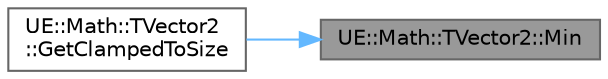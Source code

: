 digraph "UE::Math::TVector2::Min"
{
 // INTERACTIVE_SVG=YES
 // LATEX_PDF_SIZE
  bgcolor="transparent";
  edge [fontname=Helvetica,fontsize=10,labelfontname=Helvetica,labelfontsize=10];
  node [fontname=Helvetica,fontsize=10,shape=box,height=0.2,width=0.4];
  rankdir="RL";
  Node1 [id="Node000001",label="UE::Math::TVector2::Min",height=0.2,width=0.4,color="gray40", fillcolor="grey60", style="filled", fontcolor="black",tooltip="Returns a vector with the minimum component for each dimension from the pair of vectors."];
  Node1 -> Node2 [id="edge1_Node000001_Node000002",dir="back",color="steelblue1",style="solid",tooltip=" "];
  Node2 [id="Node000002",label="UE::Math::TVector2\l::GetClampedToSize",height=0.2,width=0.4,color="grey40", fillcolor="white", style="filled",URL="$d2/d80/structUE_1_1Math_1_1TVector2.html#ad25850afdf13fe433774d1992495c83d",tooltip="Create a copy of this vector, with its magnitude clamped between Min and Max."];
}
